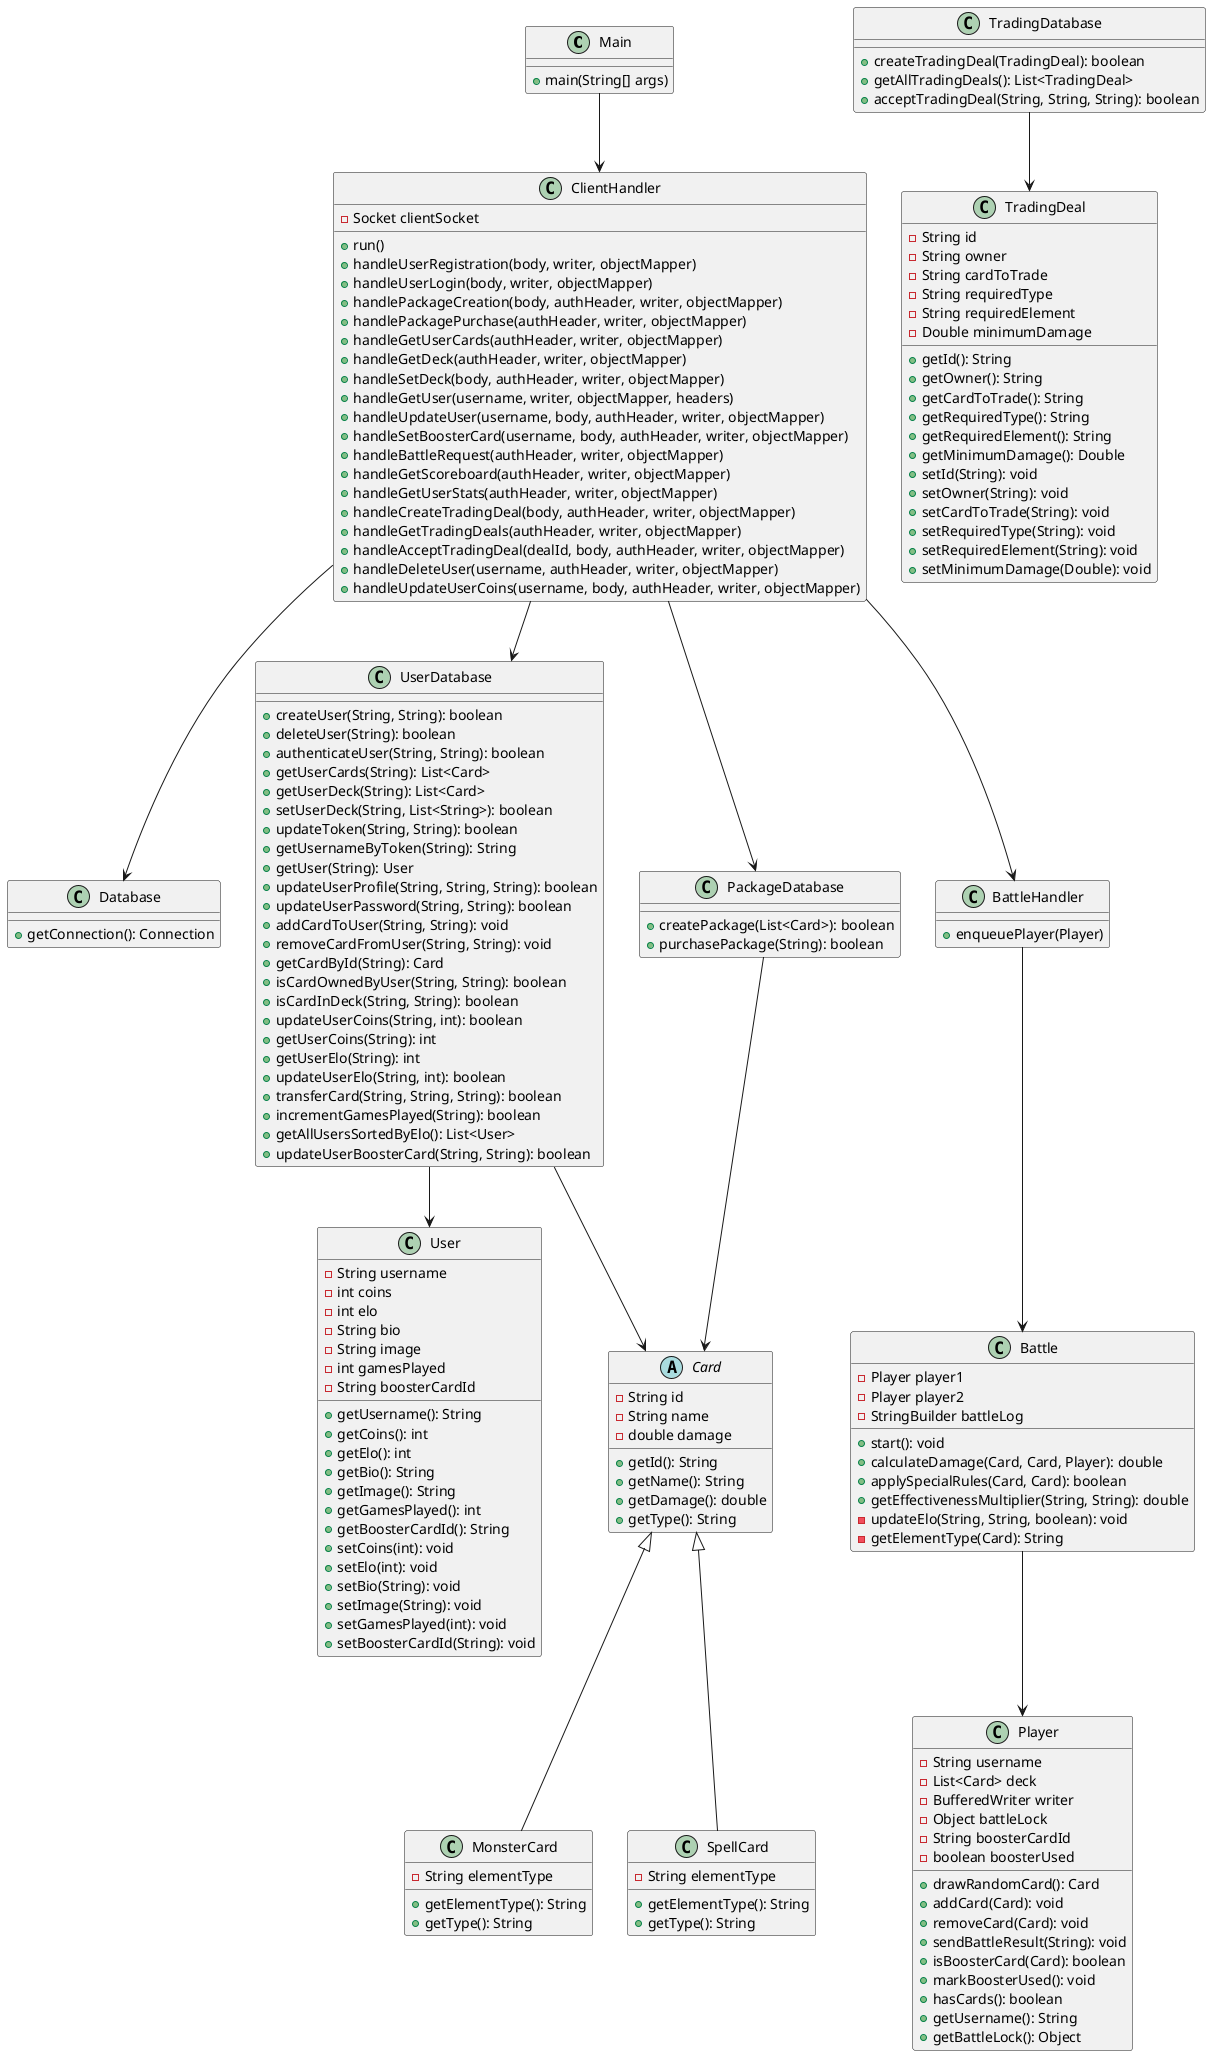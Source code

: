 @startuml
class Main {
    +main(String[] args)
}

class ClientHandler {
    -Socket clientSocket
    +run()
    +handleUserRegistration(body, writer, objectMapper)
    +handleUserLogin(body, writer, objectMapper)
    +handlePackageCreation(body, authHeader, writer, objectMapper)
    +handlePackagePurchase(authHeader, writer, objectMapper)
    +handleGetUserCards(authHeader, writer, objectMapper)
    +handleGetDeck(authHeader, writer, objectMapper)
    +handleSetDeck(body, authHeader, writer, objectMapper)
    +handleGetUser(username, writer, objectMapper, headers)
    +handleUpdateUser(username, body, authHeader, writer, objectMapper)
    +handleSetBoosterCard(username, body, authHeader, writer, objectMapper)
    +handleBattleRequest(authHeader, writer, objectMapper)
    +handleGetScoreboard(authHeader, writer, objectMapper)
    +handleGetUserStats(authHeader, writer, objectMapper)
    +handleCreateTradingDeal(body, authHeader, writer, objectMapper)
    +handleGetTradingDeals(authHeader, writer, objectMapper)
    +handleAcceptTradingDeal(dealId, body, authHeader, writer, objectMapper)
    +handleDeleteUser(username, authHeader, writer, objectMapper)
    +handleUpdateUserCoins(username, body, authHeader, writer, objectMapper)
}

class Database {
    +getConnection(): Connection
}

class UserDatabase {
    +createUser(String, String): boolean
    +deleteUser(String): boolean
    +authenticateUser(String, String): boolean
    +getUserCards(String): List<Card>
    +getUserDeck(String): List<Card>
    +setUserDeck(String, List<String>): boolean
    +updateToken(String, String): boolean
    +getUsernameByToken(String): String
    +getUser(String): User
    +updateUserProfile(String, String, String): boolean
    +updateUserPassword(String, String): boolean
    +addCardToUser(String, String): void
    +removeCardFromUser(String, String): void
    +getCardById(String): Card
    +isCardOwnedByUser(String, String): boolean
    +isCardInDeck(String, String): boolean
    +updateUserCoins(String, int): boolean
    +getUserCoins(String): int
    +getUserElo(String): int
    +updateUserElo(String, int): boolean
    +transferCard(String, String, String): boolean
    +incrementGamesPlayed(String): boolean
    +getAllUsersSortedByElo(): List<User>
    +updateUserBoosterCard(String, String): boolean
}

class PackageDatabase {
    +createPackage(List<Card>): boolean
    +purchasePackage(String): boolean
}

class User {
    -String username
    -int coins
    -int elo
    -String bio
    -String image
    -int gamesPlayed
    -String boosterCardId
    +getUsername(): String
    +getCoins(): int
    +getElo(): int
    +getBio(): String
    +getImage(): String
    +getGamesPlayed(): int
    +getBoosterCardId(): String
    +setCoins(int): void
    +setElo(int): void
    +setBio(String): void
    +setImage(String): void
    +setGamesPlayed(int): void
    +setBoosterCardId(String): void
}

class TradingDatabase {
    +createTradingDeal(TradingDeal): boolean
    +getAllTradingDeals(): List<TradingDeal>
    +acceptTradingDeal(String, String, String): boolean
}

class TradingDeal {
    -String id
    -String owner
    -String cardToTrade
    -String requiredType
    -String requiredElement
    -Double minimumDamage
    +getId(): String
    +getOwner(): String
    +getCardToTrade(): String
    +getRequiredType(): String
    +getRequiredElement(): String
    +getMinimumDamage(): Double
    +setId(String): void
    +setOwner(String): void
    +setCardToTrade(String): void
    +setRequiredType(String): void
    +setRequiredElement(String): void
    +setMinimumDamage(Double): void
}

abstract class Card {
    -String id
    -String name
    -double damage
    +getId(): String
    +getName(): String
    +getDamage(): double
    +getType(): String
}

class MonsterCard {
    -String elementType
    +getElementType(): String
    +getType(): String
}

class SpellCard {
    -String elementType
    +getElementType(): String
    +getType(): String
}

class Battle {
    -Player player1
    -Player player2
    -StringBuilder battleLog
    +start(): void
    +calculateDamage(Card, Card, Player): double
    +applySpecialRules(Card, Card): boolean
    +getEffectivenessMultiplier(String, String): double
    -updateElo(String, String, boolean): void
    -getElementType(Card): String
}

class BattleHandler {
    +enqueuePlayer(Player)
}

class Player {
    -String username
    -List<Card> deck
    -BufferedWriter writer
    -Object battleLock
    -String boosterCardId
    -boolean boosterUsed
    +drawRandomCard(): Card
    +addCard(Card): void
    +removeCard(Card): void
    +sendBattleResult(String): void
    +isBoosterCard(Card): boolean
    +markBoosterUsed(): void
    +hasCards(): boolean
    +getUsername(): String
    +getBattleLock(): Object
}

Main --> ClientHandler
ClientHandler --> UserDatabase
ClientHandler --> PackageDatabase
ClientHandler --> Database
ClientHandler --> BattleHandler
BattleHandler --> Battle
Battle --> Player
UserDatabase --> User
UserDatabase --> Card
PackageDatabase --> Card
Card <|-- MonsterCard
Card <|-- SpellCard
TradingDatabase --> TradingDeal
@enduml
